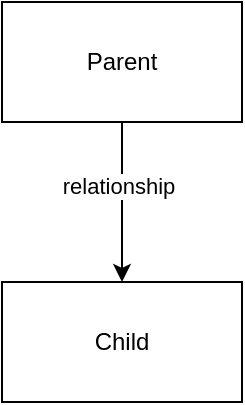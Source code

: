 <mxfile version="24.7.8">
  <diagram name="Page-1" id="aXDRoQVUA6y38ALifvRe">
    <mxGraphModel dx="1434" dy="835" grid="1" gridSize="10" guides="1" tooltips="1" connect="1" arrows="1" fold="1" page="1" pageScale="1" pageWidth="850" pageHeight="1100" math="0" shadow="0">
      <root>
        <mxCell id="0" />
        <mxCell id="1" parent="0" />
        <mxCell id="sEk8NlAc13w9gXt_5VVg-3" style="edgeStyle=orthogonalEdgeStyle;rounded=0;orthogonalLoop=1;jettySize=auto;html=1;entryX=0.5;entryY=0;entryDx=0;entryDy=0;" edge="1" parent="1" source="sEk8NlAc13w9gXt_5VVg-1" target="sEk8NlAc13w9gXt_5VVg-2">
          <mxGeometry relative="1" as="geometry" />
        </mxCell>
        <mxCell id="sEk8NlAc13w9gXt_5VVg-4" value="relationship" style="edgeLabel;html=1;align=center;verticalAlign=middle;resizable=0;points=[];" vertex="1" connectable="0" parent="sEk8NlAc13w9gXt_5VVg-3">
          <mxGeometry x="-0.2" y="-2" relative="1" as="geometry">
            <mxPoint as="offset" />
          </mxGeometry>
        </mxCell>
        <mxCell id="sEk8NlAc13w9gXt_5VVg-1" value="Parent" style="rounded=0;whiteSpace=wrap;html=1;" vertex="1" parent="1">
          <mxGeometry x="370" y="260" width="120" height="60" as="geometry" />
        </mxCell>
        <mxCell id="sEk8NlAc13w9gXt_5VVg-2" value="Child" style="rounded=0;whiteSpace=wrap;html=1;" vertex="1" parent="1">
          <mxGeometry x="370" y="400" width="120" height="60" as="geometry" />
        </mxCell>
      </root>
    </mxGraphModel>
  </diagram>
</mxfile>
